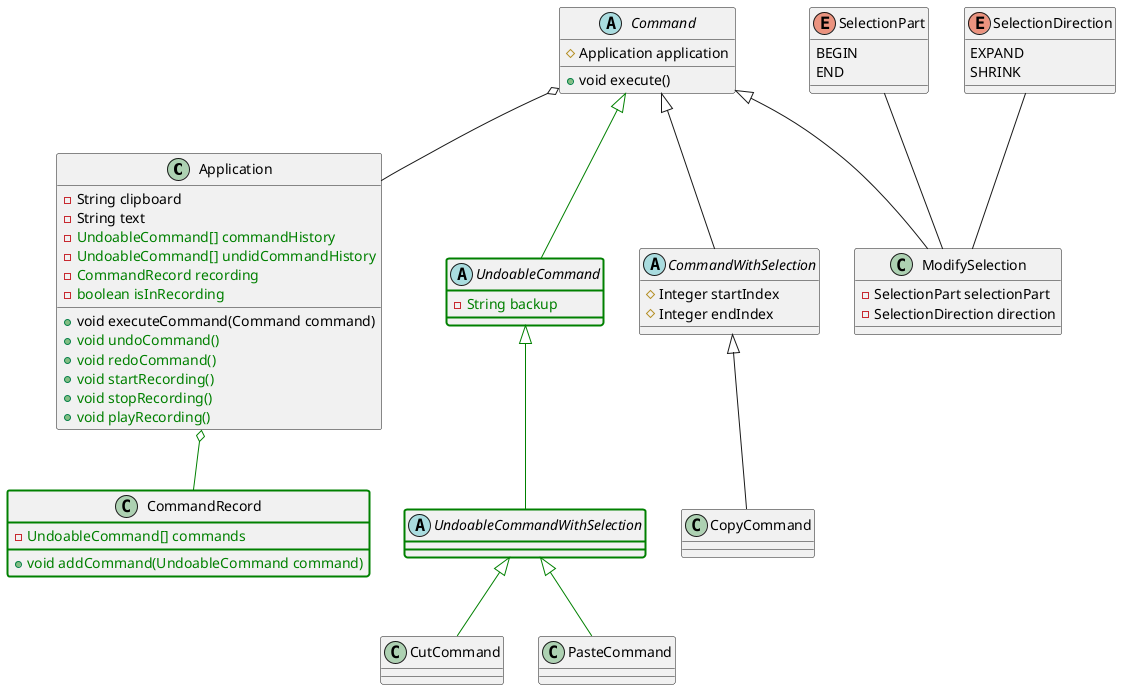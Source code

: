 @startuml
'https://plantuml.com/class-diagram

class Application{
    -String clipboard
    -String text
    -<color:green>UndoableCommand[] commandHistory</color>
    -<color:green>UndoableCommand[] undidCommandHistory</color>
    -<color:green>CommandRecord recording</color>
    -<color:green>boolean isInRecording</color>
    +void executeCommand(Command command)
    +<color:green>void undoCommand()</color>
    +<color:green>void redoCommand()</color>
    +<color:green>void startRecording()</color>
    +<color:green>void stopRecording()</color>
    +<color:green>void playRecording()</color>
}

abstract class Command{
    #Application application
    +void execute()
}

abstract class UndoableCommand ##[bold]green{
    -<color:green>String backup</color>
}

abstract class UndoableCommandWithSelection ##[bold]green {}

class CommandRecord ##[bold]green {
    -<color:green>UndoableCommand[] commands</color>
    +<color:green>void addCommand(UndoableCommand command)</color>
}

UndoableCommand <|-[#green]- UndoableCommandWithSelection

Command <|-[#green]- UndoableCommand

Command <|-- CommandWithSelection

abstract class CommandWithSelection{
    #Integer startIndex
    #Integer endIndex
}

CommandWithSelection <|-- CopyCommand
UndoableCommandWithSelection <|-[#green]- CutCommand
UndoableCommandWithSelection <|-[#green]- PasteCommand
Command <|-- ModifySelection

class CopyCommand{
}

class CutCommand{
}

class PasteCommand{
}

class ModifySelection{
    -SelectionPart selectionPart
    -SelectionDirection direction
}

enum SelectionPart {
  BEGIN
  END
}

enum SelectionDirection {
  EXPAND
  SHRINK
}

Command o-- Application
Application o-[#green]- CommandRecord

SelectionDirection -- ModifySelection
SelectionPart -- ModifySelection

@enduml